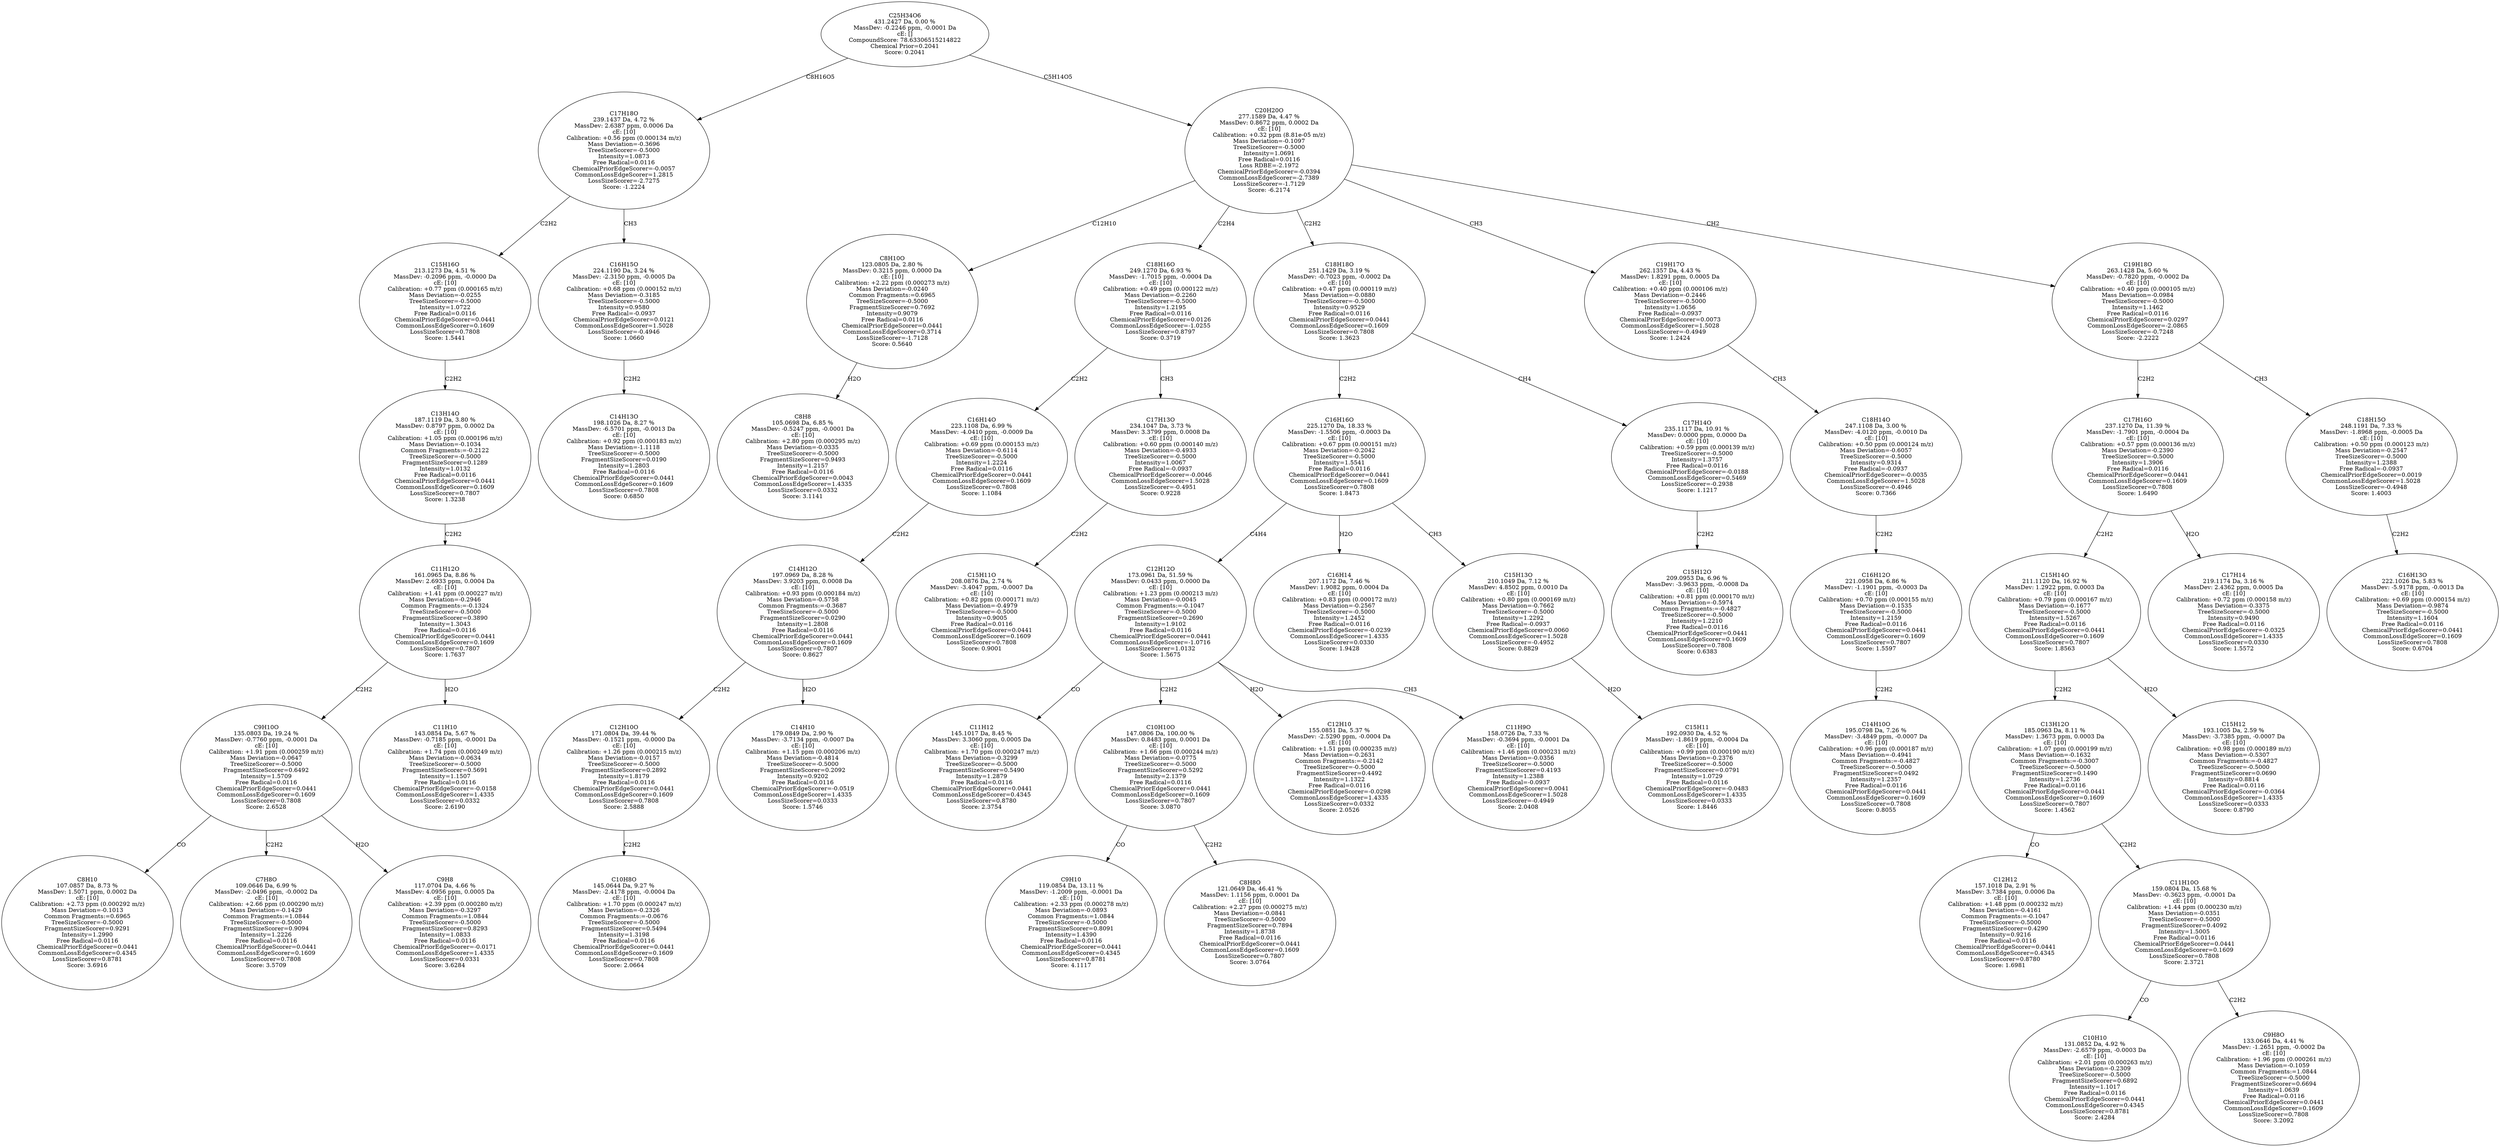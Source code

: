 strict digraph {
v1 [label="C8H10\n107.0857 Da, 8.73 %\nMassDev: 1.5071 ppm, 0.0002 Da\ncE: [10]\nCalibration: +2.73 ppm (0.000292 m/z)\nMass Deviation=-0.1013\nCommon Fragments:=0.6965\nTreeSizeScorer=-0.5000\nFragmentSizeScorer=0.9291\nIntensity=1.2990\nFree Radical=0.0116\nChemicalPriorEdgeScorer=0.0441\nCommonLossEdgeScorer=0.4345\nLossSizeScorer=0.8781\nScore: 3.6916"];
v2 [label="C7H8O\n109.0646 Da, 6.99 %\nMassDev: -2.0496 ppm, -0.0002 Da\ncE: [10]\nCalibration: +2.66 ppm (0.000290 m/z)\nMass Deviation=-0.1429\nCommon Fragments:=1.0844\nTreeSizeScorer=-0.5000\nFragmentSizeScorer=0.9094\nIntensity=1.2226\nFree Radical=0.0116\nChemicalPriorEdgeScorer=0.0441\nCommonLossEdgeScorer=0.1609\nLossSizeScorer=0.7808\nScore: 3.5709"];
v3 [label="C9H8\n117.0704 Da, 4.66 %\nMassDev: 4.0956 ppm, 0.0005 Da\ncE: [10]\nCalibration: +2.39 ppm (0.000280 m/z)\nMass Deviation=-0.3297\nCommon Fragments:=1.0844\nTreeSizeScorer=-0.5000\nFragmentSizeScorer=0.8293\nIntensity=1.0833\nFree Radical=0.0116\nChemicalPriorEdgeScorer=-0.0171\nCommonLossEdgeScorer=1.4335\nLossSizeScorer=0.0331\nScore: 3.6284"];
v4 [label="C9H10O\n135.0803 Da, 19.24 %\nMassDev: -0.7760 ppm, -0.0001 Da\ncE: [10]\nCalibration: +1.91 ppm (0.000259 m/z)\nMass Deviation=-0.0647\nTreeSizeScorer=-0.5000\nFragmentSizeScorer=0.6492\nIntensity=1.5709\nFree Radical=0.0116\nChemicalPriorEdgeScorer=0.0441\nCommonLossEdgeScorer=0.1609\nLossSizeScorer=0.7808\nScore: 2.6528"];
v5 [label="C11H10\n143.0854 Da, 5.67 %\nMassDev: -0.7185 ppm, -0.0001 Da\ncE: [10]\nCalibration: +1.74 ppm (0.000249 m/z)\nMass Deviation=-0.0634\nTreeSizeScorer=-0.5000\nFragmentSizeScorer=0.5691\nIntensity=1.1507\nFree Radical=0.0116\nChemicalPriorEdgeScorer=-0.0158\nCommonLossEdgeScorer=1.4335\nLossSizeScorer=0.0332\nScore: 2.6190"];
v6 [label="C11H12O\n161.0965 Da, 8.86 %\nMassDev: 2.6933 ppm, 0.0004 Da\ncE: [10]\nCalibration: +1.41 ppm (0.000227 m/z)\nMass Deviation=-0.2946\nCommon Fragments:=-0.1324\nTreeSizeScorer=-0.5000\nFragmentSizeScorer=0.3890\nIntensity=1.3043\nFree Radical=0.0116\nChemicalPriorEdgeScorer=0.0441\nCommonLossEdgeScorer=0.1609\nLossSizeScorer=0.7807\nScore: 1.7637"];
v7 [label="C13H14O\n187.1119 Da, 3.80 %\nMassDev: 0.8797 ppm, 0.0002 Da\ncE: [10]\nCalibration: +1.05 ppm (0.000196 m/z)\nMass Deviation=-0.1034\nCommon Fragments:=-0.2122\nTreeSizeScorer=-0.5000\nFragmentSizeScorer=0.1289\nIntensity=1.0132\nFree Radical=0.0116\nChemicalPriorEdgeScorer=0.0441\nCommonLossEdgeScorer=0.1609\nLossSizeScorer=0.7807\nScore: 1.3238"];
v8 [label="C15H16O\n213.1273 Da, 4.51 %\nMassDev: -0.2096 ppm, -0.0000 Da\ncE: [10]\nCalibration: +0.77 ppm (0.000165 m/z)\nMass Deviation=-0.0255\nTreeSizeScorer=-0.5000\nIntensity=1.0722\nFree Radical=0.0116\nChemicalPriorEdgeScorer=0.0441\nCommonLossEdgeScorer=0.1609\nLossSizeScorer=0.7808\nScore: 1.5441"];
v9 [label="C14H13O\n198.1026 Da, 8.27 %\nMassDev: -6.5701 ppm, -0.0013 Da\ncE: [10]\nCalibration: +0.92 ppm (0.000183 m/z)\nMass Deviation=-1.1118\nTreeSizeScorer=-0.5000\nFragmentSizeScorer=0.0190\nIntensity=1.2803\nFree Radical=0.0116\nChemicalPriorEdgeScorer=0.0441\nCommonLossEdgeScorer=0.1609\nLossSizeScorer=0.7808\nScore: 0.6850"];
v10 [label="C16H15O\n224.1190 Da, 3.24 %\nMassDev: -2.3150 ppm, -0.0005 Da\ncE: [10]\nCalibration: +0.68 ppm (0.000152 m/z)\nMass Deviation=-0.3185\nTreeSizeScorer=-0.5000\nIntensity=0.9580\nFree Radical=-0.0937\nChemicalPriorEdgeScorer=0.0121\nCommonLossEdgeScorer=1.5028\nLossSizeScorer=-0.4946\nScore: 1.0660"];
v11 [label="C17H18O\n239.1437 Da, 4.72 %\nMassDev: 2.6387 ppm, 0.0006 Da\ncE: [10]\nCalibration: +0.56 ppm (0.000134 m/z)\nMass Deviation=-0.3696\nTreeSizeScorer=-0.5000\nIntensity=1.0873\nFree Radical=0.0116\nChemicalPriorEdgeScorer=-0.0057\nCommonLossEdgeScorer=1.2815\nLossSizeScorer=-2.7275\nScore: -1.2224"];
v12 [label="C8H8\n105.0698 Da, 6.85 %\nMassDev: -0.5247 ppm, -0.0001 Da\ncE: [10]\nCalibration: +2.80 ppm (0.000295 m/z)\nMass Deviation=-0.0335\nTreeSizeScorer=-0.5000\nFragmentSizeScorer=0.9493\nIntensity=1.2157\nFree Radical=0.0116\nChemicalPriorEdgeScorer=0.0043\nCommonLossEdgeScorer=1.4335\nLossSizeScorer=0.0332\nScore: 3.1141"];
v13 [label="C8H10O\n123.0805 Da, 2.80 %\nMassDev: 0.3215 ppm, 0.0000 Da\ncE: [10]\nCalibration: +2.22 ppm (0.000273 m/z)\nMass Deviation=-0.0240\nCommon Fragments:=0.6965\nTreeSizeScorer=-0.5000\nFragmentSizeScorer=0.7692\nIntensity=0.9079\nFree Radical=0.0116\nChemicalPriorEdgeScorer=0.0441\nCommonLossEdgeScorer=0.3714\nLossSizeScorer=-1.7128\nScore: 0.5640"];
v14 [label="C10H8O\n145.0644 Da, 9.27 %\nMassDev: -2.4178 ppm, -0.0004 Da\ncE: [10]\nCalibration: +1.70 ppm (0.000247 m/z)\nMass Deviation=-0.2326\nCommon Fragments:=-0.0676\nTreeSizeScorer=-0.5000\nFragmentSizeScorer=0.5494\nIntensity=1.3198\nFree Radical=0.0116\nChemicalPriorEdgeScorer=0.0441\nCommonLossEdgeScorer=0.1609\nLossSizeScorer=0.7808\nScore: 2.0664"];
v15 [label="C12H10O\n171.0804 Da, 39.44 %\nMassDev: -0.1521 ppm, -0.0000 Da\ncE: [10]\nCalibration: +1.26 ppm (0.000215 m/z)\nMass Deviation=-0.0157\nTreeSizeScorer=-0.5000\nFragmentSizeScorer=0.2892\nIntensity=1.8179\nFree Radical=0.0116\nChemicalPriorEdgeScorer=0.0441\nCommonLossEdgeScorer=0.1609\nLossSizeScorer=0.7808\nScore: 2.5888"];
v16 [label="C14H10\n179.0849 Da, 2.90 %\nMassDev: -3.7134 ppm, -0.0007 Da\ncE: [10]\nCalibration: +1.15 ppm (0.000206 m/z)\nMass Deviation=-0.4814\nTreeSizeScorer=-0.5000\nFragmentSizeScorer=0.2092\nIntensity=0.9202\nFree Radical=0.0116\nChemicalPriorEdgeScorer=-0.0519\nCommonLossEdgeScorer=1.4335\nLossSizeScorer=0.0333\nScore: 1.5746"];
v17 [label="C14H12O\n197.0969 Da, 8.28 %\nMassDev: 3.9203 ppm, 0.0008 Da\ncE: [10]\nCalibration: +0.93 ppm (0.000184 m/z)\nMass Deviation=-0.5758\nCommon Fragments:=-0.3687\nTreeSizeScorer=-0.5000\nFragmentSizeScorer=0.0290\nIntensity=1.2808\nFree Radical=0.0116\nChemicalPriorEdgeScorer=0.0441\nCommonLossEdgeScorer=0.1609\nLossSizeScorer=0.7807\nScore: 0.8627"];
v18 [label="C16H14O\n223.1108 Da, 6.99 %\nMassDev: -4.0410 ppm, -0.0009 Da\ncE: [10]\nCalibration: +0.69 ppm (0.000153 m/z)\nMass Deviation=-0.6114\nTreeSizeScorer=-0.5000\nIntensity=1.2224\nFree Radical=0.0116\nChemicalPriorEdgeScorer=0.0441\nCommonLossEdgeScorer=0.1609\nLossSizeScorer=0.7808\nScore: 1.1084"];
v19 [label="C15H11O\n208.0876 Da, 2.74 %\nMassDev: -3.4047 ppm, -0.0007 Da\ncE: [10]\nCalibration: +0.82 ppm (0.000171 m/z)\nMass Deviation=-0.4979\nTreeSizeScorer=-0.5000\nIntensity=0.9005\nFree Radical=0.0116\nChemicalPriorEdgeScorer=0.0441\nCommonLossEdgeScorer=0.1609\nLossSizeScorer=0.7808\nScore: 0.9001"];
v20 [label="C17H13O\n234.1047 Da, 3.73 %\nMassDev: 3.3799 ppm, 0.0008 Da\ncE: [10]\nCalibration: +0.60 ppm (0.000140 m/z)\nMass Deviation=-0.4933\nTreeSizeScorer=-0.5000\nIntensity=1.0067\nFree Radical=-0.0937\nChemicalPriorEdgeScorer=-0.0046\nCommonLossEdgeScorer=1.5028\nLossSizeScorer=-0.4951\nScore: 0.9228"];
v21 [label="C18H16O\n249.1270 Da, 6.93 %\nMassDev: -1.7015 ppm, -0.0004 Da\ncE: [10]\nCalibration: +0.49 ppm (0.000122 m/z)\nMass Deviation=-0.2260\nTreeSizeScorer=-0.5000\nIntensity=1.2195\nFree Radical=0.0116\nChemicalPriorEdgeScorer=0.0126\nCommonLossEdgeScorer=-1.0255\nLossSizeScorer=0.8797\nScore: 0.3719"];
v22 [label="C11H12\n145.1017 Da, 8.45 %\nMassDev: 3.3060 ppm, 0.0005 Da\ncE: [10]\nCalibration: +1.70 ppm (0.000247 m/z)\nMass Deviation=-0.3299\nTreeSizeScorer=-0.5000\nFragmentSizeScorer=0.5490\nIntensity=1.2879\nFree Radical=0.0116\nChemicalPriorEdgeScorer=0.0441\nCommonLossEdgeScorer=0.4345\nLossSizeScorer=0.8780\nScore: 2.3754"];
v23 [label="C9H10\n119.0854 Da, 13.11 %\nMassDev: -1.2009 ppm, -0.0001 Da\ncE: [10]\nCalibration: +2.33 ppm (0.000278 m/z)\nMass Deviation=-0.0893\nCommon Fragments:=1.0844\nTreeSizeScorer=-0.5000\nFragmentSizeScorer=0.8091\nIntensity=1.4390\nFree Radical=0.0116\nChemicalPriorEdgeScorer=0.0441\nCommonLossEdgeScorer=0.4345\nLossSizeScorer=0.8781\nScore: 4.1117"];
v24 [label="C8H8O\n121.0649 Da, 46.41 %\nMassDev: 1.1156 ppm, 0.0001 Da\ncE: [10]\nCalibration: +2.27 ppm (0.000275 m/z)\nMass Deviation=-0.0841\nTreeSizeScorer=-0.5000\nFragmentSizeScorer=0.7894\nIntensity=1.8738\nFree Radical=0.0116\nChemicalPriorEdgeScorer=0.0441\nCommonLossEdgeScorer=0.1609\nLossSizeScorer=0.7807\nScore: 3.0764"];
v25 [label="C10H10O\n147.0806 Da, 100.00 %\nMassDev: 0.8483 ppm, 0.0001 Da\ncE: [10]\nCalibration: +1.66 ppm (0.000244 m/z)\nMass Deviation=-0.0775\nTreeSizeScorer=-0.5000\nFragmentSizeScorer=0.5292\nIntensity=2.1379\nFree Radical=0.0116\nChemicalPriorEdgeScorer=0.0441\nCommonLossEdgeScorer=0.1609\nLossSizeScorer=0.7807\nScore: 3.0870"];
v26 [label="C12H10\n155.0851 Da, 5.37 %\nMassDev: -2.5290 ppm, -0.0004 Da\ncE: [10]\nCalibration: +1.51 ppm (0.000235 m/z)\nMass Deviation=-0.2631\nCommon Fragments:=-0.2142\nTreeSizeScorer=-0.5000\nFragmentSizeScorer=0.4492\nIntensity=1.1322\nFree Radical=0.0116\nChemicalPriorEdgeScorer=-0.0298\nCommonLossEdgeScorer=1.4335\nLossSizeScorer=0.0332\nScore: 2.0526"];
v27 [label="C11H9O\n158.0726 Da, 7.33 %\nMassDev: -0.3694 ppm, -0.0001 Da\ncE: [10]\nCalibration: +1.46 ppm (0.000231 m/z)\nMass Deviation=-0.0356\nTreeSizeScorer=-0.5000\nFragmentSizeScorer=0.4193\nIntensity=1.2388\nFree Radical=-0.0937\nChemicalPriorEdgeScorer=0.0041\nCommonLossEdgeScorer=1.5028\nLossSizeScorer=-0.4949\nScore: 2.0408"];
v28 [label="C12H12O\n173.0961 Da, 51.59 %\nMassDev: 0.0433 ppm, 0.0000 Da\ncE: [10]\nCalibration: +1.23 ppm (0.000213 m/z)\nMass Deviation=-0.0045\nCommon Fragments:=-0.1047\nTreeSizeScorer=-0.5000\nFragmentSizeScorer=0.2690\nIntensity=1.9102\nFree Radical=0.0116\nChemicalPriorEdgeScorer=0.0441\nCommonLossEdgeScorer=-1.0716\nLossSizeScorer=1.0132\nScore: 1.5675"];
v29 [label="C16H14\n207.1172 Da, 7.46 %\nMassDev: 1.9082 ppm, 0.0004 Da\ncE: [10]\nCalibration: +0.83 ppm (0.000172 m/z)\nMass Deviation=-0.2567\nTreeSizeScorer=-0.5000\nIntensity=1.2452\nFree Radical=0.0116\nChemicalPriorEdgeScorer=-0.0239\nCommonLossEdgeScorer=1.4335\nLossSizeScorer=0.0330\nScore: 1.9428"];
v30 [label="C15H11\n192.0930 Da, 4.52 %\nMassDev: -1.8619 ppm, -0.0004 Da\ncE: [10]\nCalibration: +0.99 ppm (0.000190 m/z)\nMass Deviation=-0.2376\nTreeSizeScorer=-0.5000\nFragmentSizeScorer=0.0791\nIntensity=1.0729\nFree Radical=0.0116\nChemicalPriorEdgeScorer=-0.0483\nCommonLossEdgeScorer=1.4335\nLossSizeScorer=0.0333\nScore: 1.8446"];
v31 [label="C15H13O\n210.1049 Da, 7.12 %\nMassDev: 4.8502 ppm, 0.0010 Da\ncE: [10]\nCalibration: +0.80 ppm (0.000169 m/z)\nMass Deviation=-0.7662\nTreeSizeScorer=-0.5000\nIntensity=1.2292\nFree Radical=-0.0937\nChemicalPriorEdgeScorer=0.0060\nCommonLossEdgeScorer=1.5028\nLossSizeScorer=-0.4952\nScore: 0.8829"];
v32 [label="C16H16O\n225.1270 Da, 18.33 %\nMassDev: -1.5506 ppm, -0.0003 Da\ncE: [10]\nCalibration: +0.67 ppm (0.000151 m/z)\nMass Deviation=-0.2042\nTreeSizeScorer=-0.5000\nIntensity=1.5541\nFree Radical=0.0116\nChemicalPriorEdgeScorer=0.0441\nCommonLossEdgeScorer=0.1609\nLossSizeScorer=0.7808\nScore: 1.8473"];
v33 [label="C15H12O\n209.0953 Da, 6.96 %\nMassDev: -3.9633 ppm, -0.0008 Da\ncE: [10]\nCalibration: +0.81 ppm (0.000170 m/z)\nMass Deviation=-0.5974\nCommon Fragments:=-0.4827\nTreeSizeScorer=-0.5000\nIntensity=1.2210\nFree Radical=0.0116\nChemicalPriorEdgeScorer=0.0441\nCommonLossEdgeScorer=0.1609\nLossSizeScorer=0.7808\nScore: 0.6383"];
v34 [label="C17H14O\n235.1117 Da, 10.91 %\nMassDev: 0.0000 ppm, 0.0000 Da\ncE: [10]\nCalibration: +0.59 ppm (0.000139 m/z)\nTreeSizeScorer=-0.5000\nIntensity=1.3757\nFree Radical=0.0116\nChemicalPriorEdgeScorer=-0.0188\nCommonLossEdgeScorer=0.5469\nLossSizeScorer=-0.2938\nScore: 1.1217"];
v35 [label="C18H18O\n251.1429 Da, 3.19 %\nMassDev: -0.7023 ppm, -0.0002 Da\ncE: [10]\nCalibration: +0.47 ppm (0.000119 m/z)\nMass Deviation=-0.0880\nTreeSizeScorer=-0.5000\nIntensity=0.9529\nFree Radical=0.0116\nChemicalPriorEdgeScorer=0.0441\nCommonLossEdgeScorer=0.1609\nLossSizeScorer=0.7808\nScore: 1.3623"];
v36 [label="C14H10O\n195.0798 Da, 7.26 %\nMassDev: -3.4849 ppm, -0.0007 Da\ncE: [10]\nCalibration: +0.96 ppm (0.000187 m/z)\nMass Deviation=-0.4941\nCommon Fragments:=-0.4827\nTreeSizeScorer=-0.5000\nFragmentSizeScorer=0.0492\nIntensity=1.2357\nFree Radical=0.0116\nChemicalPriorEdgeScorer=0.0441\nCommonLossEdgeScorer=0.1609\nLossSizeScorer=0.7808\nScore: 0.8055"];
v37 [label="C16H12O\n221.0958 Da, 6.86 %\nMassDev: -1.1901 ppm, -0.0003 Da\ncE: [10]\nCalibration: +0.70 ppm (0.000155 m/z)\nMass Deviation=-0.1535\nTreeSizeScorer=-0.5000\nIntensity=1.2159\nFree Radical=0.0116\nChemicalPriorEdgeScorer=0.0441\nCommonLossEdgeScorer=0.1609\nLossSizeScorer=0.7807\nScore: 1.5597"];
v38 [label="C18H14O\n247.1108 Da, 3.00 %\nMassDev: -4.0120 ppm, -0.0010 Da\ncE: [10]\nCalibration: +0.50 ppm (0.000124 m/z)\nMass Deviation=-0.6057\nTreeSizeScorer=-0.5000\nIntensity=0.9314\nFree Radical=-0.0937\nChemicalPriorEdgeScorer=-0.0035\nCommonLossEdgeScorer=1.5028\nLossSizeScorer=-0.4946\nScore: 0.7366"];
v39 [label="C19H17O\n262.1357 Da, 4.43 %\nMassDev: 1.8291 ppm, 0.0005 Da\ncE: [10]\nCalibration: +0.40 ppm (0.000106 m/z)\nMass Deviation=-0.2446\nTreeSizeScorer=-0.5000\nIntensity=1.0656\nFree Radical=-0.0937\nChemicalPriorEdgeScorer=0.0073\nCommonLossEdgeScorer=1.5028\nLossSizeScorer=-0.4949\nScore: 1.2424"];
v40 [label="C12H12\n157.1018 Da, 2.91 %\nMassDev: 3.7384 ppm, 0.0006 Da\ncE: [10]\nCalibration: +1.48 ppm (0.000232 m/z)\nMass Deviation=-0.4161\nCommon Fragments:=-0.1047\nTreeSizeScorer=-0.5000\nFragmentSizeScorer=0.4290\nIntensity=0.9216\nFree Radical=0.0116\nChemicalPriorEdgeScorer=0.0441\nCommonLossEdgeScorer=0.4345\nLossSizeScorer=0.8780\nScore: 1.6981"];
v41 [label="C10H10\n131.0852 Da, 4.92 %\nMassDev: -2.6579 ppm, -0.0003 Da\ncE: [10]\nCalibration: +2.01 ppm (0.000263 m/z)\nMass Deviation=-0.2309\nTreeSizeScorer=-0.5000\nFragmentSizeScorer=0.6892\nIntensity=1.1017\nFree Radical=0.0116\nChemicalPriorEdgeScorer=0.0441\nCommonLossEdgeScorer=0.4345\nLossSizeScorer=0.8781\nScore: 2.4284"];
v42 [label="C9H8O\n133.0646 Da, 4.41 %\nMassDev: -1.2651 ppm, -0.0002 Da\ncE: [10]\nCalibration: +1.96 ppm (0.000261 m/z)\nMass Deviation=-0.1059\nCommon Fragments:=1.0844\nTreeSizeScorer=-0.5000\nFragmentSizeScorer=0.6694\nIntensity=1.0639\nFree Radical=0.0116\nChemicalPriorEdgeScorer=0.0441\nCommonLossEdgeScorer=0.1609\nLossSizeScorer=0.7808\nScore: 3.2092"];
v43 [label="C11H10O\n159.0804 Da, 15.68 %\nMassDev: -0.3623 ppm, -0.0001 Da\ncE: [10]\nCalibration: +1.44 ppm (0.000230 m/z)\nMass Deviation=-0.0351\nTreeSizeScorer=-0.5000\nFragmentSizeScorer=0.4092\nIntensity=1.5005\nFree Radical=0.0116\nChemicalPriorEdgeScorer=0.0441\nCommonLossEdgeScorer=0.1609\nLossSizeScorer=0.7808\nScore: 2.3721"];
v44 [label="C13H12O\n185.0963 Da, 8.11 %\nMassDev: 1.3673 ppm, 0.0003 Da\ncE: [10]\nCalibration: +1.07 ppm (0.000199 m/z)\nMass Deviation=-0.1632\nCommon Fragments:=-0.3007\nTreeSizeScorer=-0.5000\nFragmentSizeScorer=0.1490\nIntensity=1.2736\nFree Radical=0.0116\nChemicalPriorEdgeScorer=0.0441\nCommonLossEdgeScorer=0.1609\nLossSizeScorer=0.7807\nScore: 1.4562"];
v45 [label="C15H12\n193.1005 Da, 2.59 %\nMassDev: -3.7385 ppm, -0.0007 Da\ncE: [10]\nCalibration: +0.98 ppm (0.000189 m/z)\nMass Deviation=-0.5307\nCommon Fragments:=-0.4827\nTreeSizeScorer=-0.5000\nFragmentSizeScorer=0.0690\nIntensity=0.8814\nFree Radical=0.0116\nChemicalPriorEdgeScorer=-0.0364\nCommonLossEdgeScorer=1.4335\nLossSizeScorer=0.0333\nScore: 0.8790"];
v46 [label="C15H14O\n211.1120 Da, 16.92 %\nMassDev: 1.2922 ppm, 0.0003 Da\ncE: [10]\nCalibration: +0.79 ppm (0.000167 m/z)\nMass Deviation=-0.1677\nTreeSizeScorer=-0.5000\nIntensity=1.5267\nFree Radical=0.0116\nChemicalPriorEdgeScorer=0.0441\nCommonLossEdgeScorer=0.1609\nLossSizeScorer=0.7807\nScore: 1.8563"];
v47 [label="C17H14\n219.1174 Da, 3.16 %\nMassDev: 2.4362 ppm, 0.0005 Da\ncE: [10]\nCalibration: +0.72 ppm (0.000158 m/z)\nMass Deviation=-0.3375\nTreeSizeScorer=-0.5000\nIntensity=0.9490\nFree Radical=0.0116\nChemicalPriorEdgeScorer=-0.0325\nCommonLossEdgeScorer=1.4335\nLossSizeScorer=0.0330\nScore: 1.5572"];
v48 [label="C17H16O\n237.1270 Da, 11.39 %\nMassDev: -1.7901 ppm, -0.0004 Da\ncE: [10]\nCalibration: +0.57 ppm (0.000136 m/z)\nMass Deviation=-0.2390\nTreeSizeScorer=-0.5000\nIntensity=1.3906\nFree Radical=0.0116\nChemicalPriorEdgeScorer=0.0441\nCommonLossEdgeScorer=0.1609\nLossSizeScorer=0.7808\nScore: 1.6490"];
v49 [label="C16H13O\n222.1026 Da, 5.83 %\nMassDev: -5.9178 ppm, -0.0013 Da\ncE: [10]\nCalibration: +0.69 ppm (0.000154 m/z)\nMass Deviation=-0.9874\nTreeSizeScorer=-0.5000\nIntensity=1.1604\nFree Radical=0.0116\nChemicalPriorEdgeScorer=0.0441\nCommonLossEdgeScorer=0.1609\nLossSizeScorer=0.7808\nScore: 0.6704"];
v50 [label="C18H15O\n248.1191 Da, 7.33 %\nMassDev: -1.8968 ppm, -0.0005 Da\ncE: [10]\nCalibration: +0.50 ppm (0.000123 m/z)\nMass Deviation=-0.2547\nTreeSizeScorer=-0.5000\nIntensity=1.2388\nFree Radical=-0.0937\nChemicalPriorEdgeScorer=0.0019\nCommonLossEdgeScorer=1.5028\nLossSizeScorer=-0.4948\nScore: 1.4003"];
v51 [label="C19H18O\n263.1428 Da, 5.60 %\nMassDev: -0.7820 ppm, -0.0002 Da\ncE: [10]\nCalibration: +0.40 ppm (0.000105 m/z)\nMass Deviation=-0.0984\nTreeSizeScorer=-0.5000\nIntensity=1.1462\nFree Radical=0.0116\nChemicalPriorEdgeScorer=0.0297\nCommonLossEdgeScorer=-2.0865\nLossSizeScorer=-0.7248\nScore: -2.2222"];
v52 [label="C20H20O\n277.1589 Da, 4.47 %\nMassDev: 0.8672 ppm, 0.0002 Da\ncE: [10]\nCalibration: +0.32 ppm (8.81e-05 m/z)\nMass Deviation=-0.1097\nTreeSizeScorer=-0.5000\nIntensity=1.0691\nFree Radical=0.0116\nLoss RDBE=-2.1972\nChemicalPriorEdgeScorer=-0.0394\nCommonLossEdgeScorer=-2.7389\nLossSizeScorer=-1.7129\nScore: -6.2174"];
v53 [label="C25H34O6\n431.2427 Da, 0.00 %\nMassDev: -0.2246 ppm, -0.0001 Da\ncE: []\nCompoundScore: 78.63306515214822\nChemical Prior=0.2041\nScore: 0.2041"];
v4 -> v1 [label="CO"];
v4 -> v2 [label="C2H2"];
v4 -> v3 [label="H2O"];
v6 -> v4 [label="C2H2"];
v6 -> v5 [label="H2O"];
v7 -> v6 [label="C2H2"];
v8 -> v7 [label="C2H2"];
v11 -> v8 [label="C2H2"];
v10 -> v9 [label="C2H2"];
v11 -> v10 [label="CH3"];
v53 -> v11 [label="C8H16O5"];
v13 -> v12 [label="H2O"];
v52 -> v13 [label="C12H10"];
v15 -> v14 [label="C2H2"];
v17 -> v15 [label="C2H2"];
v17 -> v16 [label="H2O"];
v18 -> v17 [label="C2H2"];
v21 -> v18 [label="C2H2"];
v20 -> v19 [label="C2H2"];
v21 -> v20 [label="CH3"];
v52 -> v21 [label="C2H4"];
v28 -> v22 [label="CO"];
v25 -> v23 [label="CO"];
v25 -> v24 [label="C2H2"];
v28 -> v25 [label="C2H2"];
v28 -> v26 [label="H2O"];
v28 -> v27 [label="CH3"];
v32 -> v28 [label="C4H4"];
v32 -> v29 [label="H2O"];
v31 -> v30 [label="H2O"];
v32 -> v31 [label="CH3"];
v35 -> v32 [label="C2H2"];
v34 -> v33 [label="C2H2"];
v35 -> v34 [label="CH4"];
v52 -> v35 [label="C2H2"];
v37 -> v36 [label="C2H2"];
v38 -> v37 [label="C2H2"];
v39 -> v38 [label="CH3"];
v52 -> v39 [label="CH3"];
v44 -> v40 [label="CO"];
v43 -> v41 [label="CO"];
v43 -> v42 [label="C2H2"];
v44 -> v43 [label="C2H2"];
v46 -> v44 [label="C2H2"];
v46 -> v45 [label="H2O"];
v48 -> v46 [label="C2H2"];
v48 -> v47 [label="H2O"];
v51 -> v48 [label="C2H2"];
v50 -> v49 [label="C2H2"];
v51 -> v50 [label="CH3"];
v52 -> v51 [label="CH2"];
v53 -> v52 [label="C5H14O5"];
}